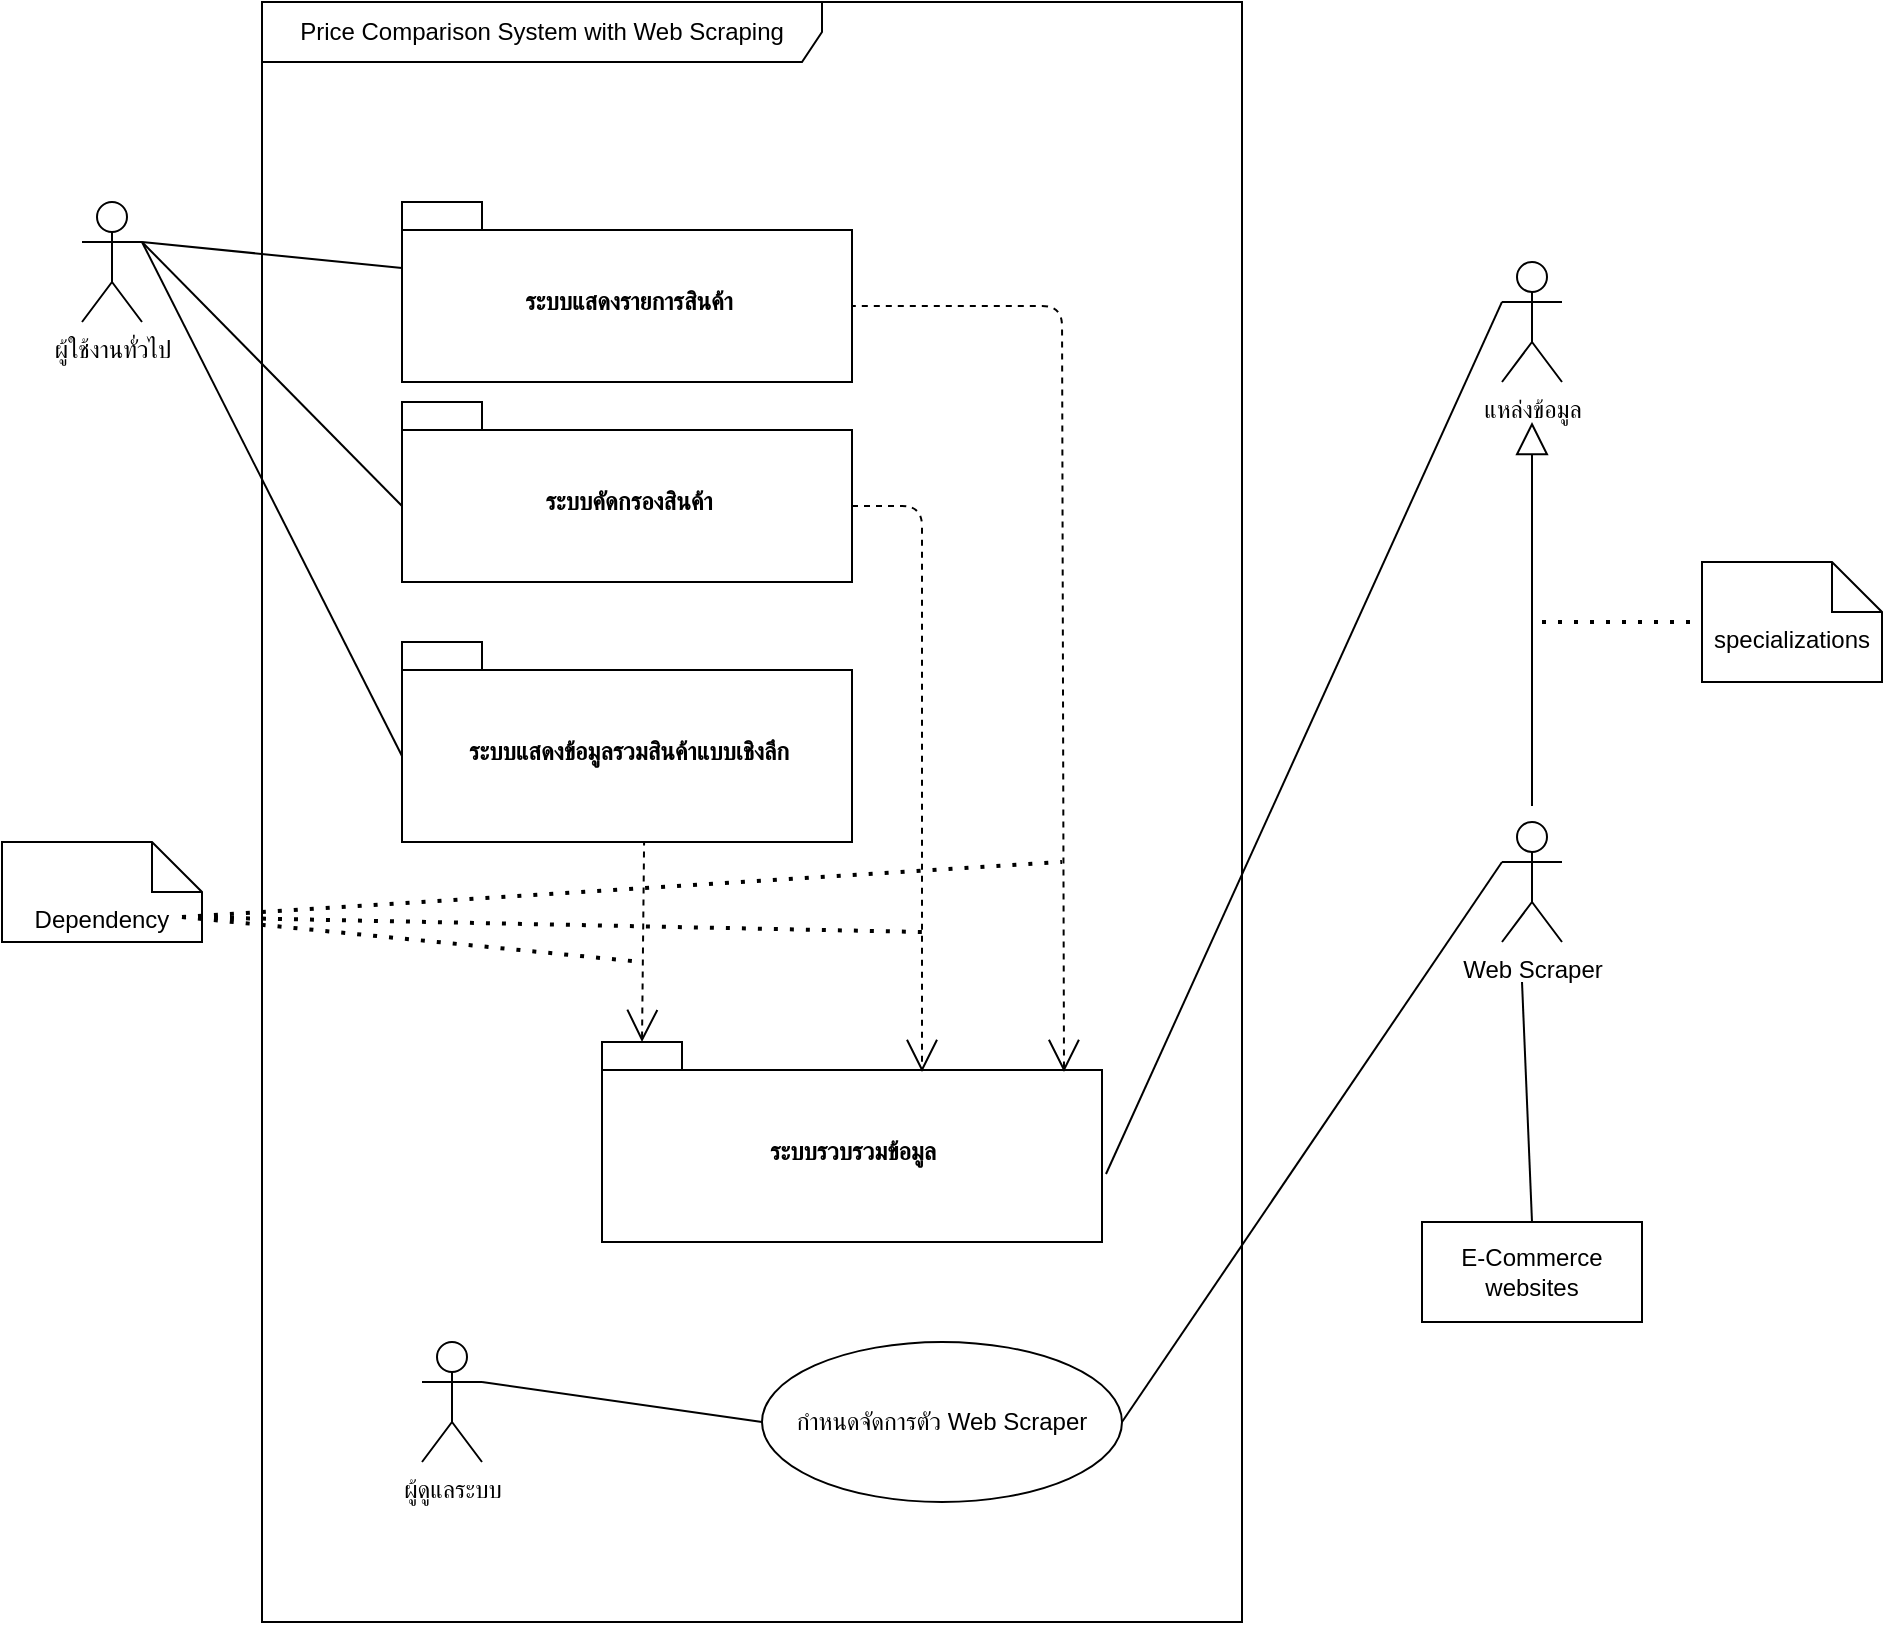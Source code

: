 <mxfile version="15.3.6" type="github">
  <diagram id="p0Sswh1wCOy0EvHFWE1C" name="Page-1">
    <mxGraphModel dx="1662" dy="794" grid="1" gridSize="10" guides="1" tooltips="1" connect="1" arrows="1" fold="1" page="1" pageScale="1" pageWidth="827" pageHeight="1169" math="0" shadow="0">
      <root>
        <mxCell id="0" />
        <mxCell id="1" parent="0" />
        <mxCell id="cj-hPwlbrHodN3N8FsVO-4" value="Price Comparison System with Web Scraping" style="shape=umlFrame;whiteSpace=wrap;html=1;hachureGap=4;pointerEvents=0;width=280;height=30;" parent="1" vertex="1">
          <mxGeometry x="150" y="10" width="490" height="810" as="geometry" />
        </mxCell>
        <mxCell id="cj-hPwlbrHodN3N8FsVO-1" value="ผู้ใช้งานทั่วไป" style="shape=umlActor;verticalLabelPosition=bottom;verticalAlign=top;html=1;outlineConnect=0;hachureGap=4;pointerEvents=0;" parent="1" vertex="1">
          <mxGeometry x="60" y="110" width="30" height="60" as="geometry" />
        </mxCell>
        <mxCell id="cj-hPwlbrHodN3N8FsVO-3" value="ระบบแสดงรายการสินค้า" style="shape=folder;fontStyle=1;spacingTop=10;tabWidth=40;tabHeight=14;tabPosition=left;html=1;hachureGap=4;pointerEvents=0;" parent="1" vertex="1">
          <mxGeometry x="220" y="110" width="225" height="90" as="geometry" />
        </mxCell>
        <mxCell id="Q_QUAt-K6iGTTHn7CNDI-12" value="" style="endArrow=none;html=1;startSize=14;endSize=14;sourcePerimeterSpacing=8;targetPerimeterSpacing=8;entryX=0;entryY=0;entryDx=0;entryDy=33;entryPerimeter=0;exitX=1;exitY=0.333;exitDx=0;exitDy=0;exitPerimeter=0;" edge="1" parent="1" source="cj-hPwlbrHodN3N8FsVO-1" target="cj-hPwlbrHodN3N8FsVO-3">
          <mxGeometry width="50" height="50" relative="1" as="geometry">
            <mxPoint x="80" y="130" as="sourcePoint" />
            <mxPoint x="410" y="260" as="targetPoint" />
          </mxGeometry>
        </mxCell>
        <mxCell id="Q_QUAt-K6iGTTHn7CNDI-13" value="ระบบคัดกรองสินค้า" style="shape=folder;fontStyle=1;spacingTop=10;tabWidth=40;tabHeight=14;tabPosition=left;html=1;hachureGap=4;pointerEvents=0;" vertex="1" parent="1">
          <mxGeometry x="220" y="210" width="225" height="90" as="geometry" />
        </mxCell>
        <mxCell id="Q_QUAt-K6iGTTHn7CNDI-14" value="ระบบแสดงข้อมูลรวมสินค้าแบบเชิงลึก" style="shape=folder;fontStyle=1;spacingTop=10;tabWidth=40;tabHeight=14;tabPosition=left;html=1;hachureGap=4;pointerEvents=0;" vertex="1" parent="1">
          <mxGeometry x="220" y="330" width="225" height="100" as="geometry" />
        </mxCell>
        <mxCell id="Q_QUAt-K6iGTTHn7CNDI-15" value="" style="endArrow=none;html=1;startSize=14;endSize=14;sourcePerimeterSpacing=8;targetPerimeterSpacing=8;entryX=1;entryY=0.333;entryDx=0;entryDy=0;entryPerimeter=0;exitX=0;exitY=0;exitDx=0;exitDy=52;exitPerimeter=0;" edge="1" parent="1" source="Q_QUAt-K6iGTTHn7CNDI-13" target="cj-hPwlbrHodN3N8FsVO-1">
          <mxGeometry width="50" height="50" relative="1" as="geometry">
            <mxPoint x="150" y="240" as="sourcePoint" />
            <mxPoint x="200" y="190" as="targetPoint" />
          </mxGeometry>
        </mxCell>
        <mxCell id="Q_QUAt-K6iGTTHn7CNDI-17" value="" style="endArrow=none;html=1;startSize=14;endSize=14;sourcePerimeterSpacing=8;targetPerimeterSpacing=8;entryX=1;entryY=0.333;entryDx=0;entryDy=0;entryPerimeter=0;exitX=0;exitY=0;exitDx=0;exitDy=57;exitPerimeter=0;" edge="1" parent="1" source="Q_QUAt-K6iGTTHn7CNDI-14" target="cj-hPwlbrHodN3N8FsVO-1">
          <mxGeometry width="50" height="50" relative="1" as="geometry">
            <mxPoint x="90" y="280" as="sourcePoint" />
            <mxPoint x="140" y="230" as="targetPoint" />
          </mxGeometry>
        </mxCell>
        <mxCell id="Q_QUAt-K6iGTTHn7CNDI-33" value="" style="edgeStyle=none;curved=1;rounded=0;orthogonalLoop=1;jettySize=auto;html=1;endArrow=none;endFill=0;startSize=14;endSize=14;sourcePerimeterSpacing=8;targetPerimeterSpacing=8;strokeColor=default;startArrow=block;startFill=0;" edge="1" parent="1" target="Q_QUAt-K6iGTTHn7CNDI-32">
          <mxGeometry relative="1" as="geometry">
            <mxPoint x="785" y="220" as="sourcePoint" />
          </mxGeometry>
        </mxCell>
        <mxCell id="Q_QUAt-K6iGTTHn7CNDI-20" value="แหล่งข้อมูล" style="shape=umlActor;verticalLabelPosition=bottom;verticalAlign=top;html=1;hachureGap=4;pointerEvents=0;" vertex="1" parent="1">
          <mxGeometry x="770" y="140" width="30" height="60" as="geometry" />
        </mxCell>
        <mxCell id="Q_QUAt-K6iGTTHn7CNDI-32" value="Web Scraper" style="shape=umlActor;verticalLabelPosition=bottom;verticalAlign=top;html=1;hachureGap=4;pointerEvents=0;" vertex="1" parent="1">
          <mxGeometry x="770" y="420" width="30" height="60" as="geometry" />
        </mxCell>
        <mxCell id="Q_QUAt-K6iGTTHn7CNDI-34" value="ระบบรวบรวมข้อมูล" style="shape=folder;fontStyle=1;spacingTop=10;tabWidth=40;tabHeight=14;tabPosition=left;html=1;hachureGap=4;pointerEvents=0;" vertex="1" parent="1">
          <mxGeometry x="320" y="530" width="250" height="100" as="geometry" />
        </mxCell>
        <mxCell id="Q_QUAt-K6iGTTHn7CNDI-35" value="" style="endArrow=none;html=1;startSize=14;endSize=14;sourcePerimeterSpacing=8;targetPerimeterSpacing=8;strokeColor=default;entryX=0;entryY=0.333;entryDx=0;entryDy=0;entryPerimeter=0;exitX=1.008;exitY=0.66;exitDx=0;exitDy=0;exitPerimeter=0;" edge="1" parent="1" source="Q_QUAt-K6iGTTHn7CNDI-34" target="Q_QUAt-K6iGTTHn7CNDI-20">
          <mxGeometry width="50" height="50" relative="1" as="geometry">
            <mxPoint x="630" y="280" as="sourcePoint" />
            <mxPoint x="660" y="170" as="targetPoint" />
          </mxGeometry>
        </mxCell>
        <mxCell id="Q_QUAt-K6iGTTHn7CNDI-40" value="" style="endArrow=none;dashed=1;html=1;startSize=14;endSize=14;sourcePerimeterSpacing=8;targetPerimeterSpacing=8;strokeColor=default;entryX=0.538;entryY=1;entryDx=0;entryDy=0;entryPerimeter=0;endFill=0;startArrow=open;startFill=0;exitX=0;exitY=0;exitDx=20;exitDy=0;exitPerimeter=0;" edge="1" parent="1" source="Q_QUAt-K6iGTTHn7CNDI-34" target="Q_QUAt-K6iGTTHn7CNDI-14">
          <mxGeometry width="50" height="50" relative="1" as="geometry">
            <mxPoint x="330" y="490" as="sourcePoint" />
            <mxPoint x="380" y="440" as="targetPoint" />
          </mxGeometry>
        </mxCell>
        <mxCell id="Q_QUAt-K6iGTTHn7CNDI-42" value="" style="endArrow=open;dashed=1;html=1;startSize=14;endSize=14;sourcePerimeterSpacing=8;targetPerimeterSpacing=8;strokeColor=default;exitX=0;exitY=0;exitDx=225;exitDy=52;exitPerimeter=0;entryX=0.64;entryY=0.15;entryDx=0;entryDy=0;entryPerimeter=0;startArrow=none;startFill=0;endFill=0;" edge="1" parent="1" source="Q_QUAt-K6iGTTHn7CNDI-13" target="Q_QUAt-K6iGTTHn7CNDI-34">
          <mxGeometry width="50" height="50" relative="1" as="geometry">
            <mxPoint x="460" y="280" as="sourcePoint" />
            <mxPoint x="510" y="230" as="targetPoint" />
            <Array as="points">
              <mxPoint x="480" y="262" />
            </Array>
          </mxGeometry>
        </mxCell>
        <mxCell id="Q_QUAt-K6iGTTHn7CNDI-43" value="" style="endArrow=none;dashed=1;html=1;startSize=14;endSize=14;sourcePerimeterSpacing=8;targetPerimeterSpacing=8;strokeColor=default;startArrow=open;startFill=0;entryX=0;entryY=0;entryDx=225;entryDy=52;entryPerimeter=0;exitX=0.924;exitY=0.15;exitDx=0;exitDy=0;exitPerimeter=0;" edge="1" parent="1" source="Q_QUAt-K6iGTTHn7CNDI-34" target="cj-hPwlbrHodN3N8FsVO-3">
          <mxGeometry width="50" height="50" relative="1" as="geometry">
            <mxPoint x="520" y="270" as="sourcePoint" />
            <mxPoint x="540" y="160" as="targetPoint" />
            <Array as="points">
              <mxPoint x="550" y="162" />
            </Array>
          </mxGeometry>
        </mxCell>
        <mxCell id="Q_QUAt-K6iGTTHn7CNDI-46" value="Dependency" style="shape=note2;boundedLbl=1;whiteSpace=wrap;html=1;size=25;verticalAlign=top;align=center;hachureGap=4;pointerEvents=0;" vertex="1" parent="1">
          <mxGeometry x="20" y="430" width="100" height="50" as="geometry" />
        </mxCell>
        <mxCell id="Q_QUAt-K6iGTTHn7CNDI-49" value="" style="endArrow=none;dashed=1;html=1;dashPattern=1 3;strokeWidth=2;startSize=14;endSize=14;sourcePerimeterSpacing=8;targetPerimeterSpacing=8;exitX=0;exitY=0;exitDx=90;exitDy=37.5;exitPerimeter=0;" edge="1" parent="1" source="Q_QUAt-K6iGTTHn7CNDI-46">
          <mxGeometry width="50" height="50" relative="1" as="geometry">
            <mxPoint x="150" y="485" as="sourcePoint" />
            <mxPoint x="340" y="490" as="targetPoint" />
          </mxGeometry>
        </mxCell>
        <mxCell id="Q_QUAt-K6iGTTHn7CNDI-50" value="" style="endArrow=none;dashed=1;html=1;dashPattern=1 3;strokeWidth=2;startSize=14;endSize=14;sourcePerimeterSpacing=8;targetPerimeterSpacing=8;exitX=0;exitY=0;exitDx=90;exitDy=37.5;exitPerimeter=0;" edge="1" parent="1" source="Q_QUAt-K6iGTTHn7CNDI-46">
          <mxGeometry width="50" height="50" relative="1" as="geometry">
            <mxPoint x="140" y="490" as="sourcePoint" />
            <mxPoint x="550" y="440" as="targetPoint" />
          </mxGeometry>
        </mxCell>
        <mxCell id="Q_QUAt-K6iGTTHn7CNDI-51" value="" style="endArrow=none;dashed=1;html=1;dashPattern=1 3;strokeWidth=2;startSize=14;endSize=14;sourcePerimeterSpacing=8;targetPerimeterSpacing=8;exitX=0;exitY=0;exitDx=90;exitDy=37.5;exitPerimeter=0;" edge="1" parent="1" source="Q_QUAt-K6iGTTHn7CNDI-46">
          <mxGeometry width="50" height="50" relative="1" as="geometry">
            <mxPoint x="160" y="480" as="sourcePoint" />
            <mxPoint x="480" y="475" as="targetPoint" />
          </mxGeometry>
        </mxCell>
        <mxCell id="Q_QUAt-K6iGTTHn7CNDI-53" value="กำหนดจัดการตัว Web Scraper" style="ellipse;whiteSpace=wrap;html=1;hachureGap=4;pointerEvents=0;" vertex="1" parent="1">
          <mxGeometry x="400" y="680" width="180" height="80" as="geometry" />
        </mxCell>
        <mxCell id="Q_QUAt-K6iGTTHn7CNDI-54" value="ผู้ดูแลระบบ" style="shape=umlActor;verticalLabelPosition=bottom;verticalAlign=top;html=1;outlineConnect=0;hachureGap=4;pointerEvents=0;" vertex="1" parent="1">
          <mxGeometry x="230" y="680" width="30" height="60" as="geometry" />
        </mxCell>
        <mxCell id="Q_QUAt-K6iGTTHn7CNDI-55" value="" style="endArrow=none;html=1;startSize=14;endSize=14;sourcePerimeterSpacing=8;targetPerimeterSpacing=8;strokeColor=default;exitX=1;exitY=0.333;exitDx=0;exitDy=0;exitPerimeter=0;entryX=0;entryY=0.5;entryDx=0;entryDy=0;" edge="1" parent="1" source="Q_QUAt-K6iGTTHn7CNDI-54" target="Q_QUAt-K6iGTTHn7CNDI-53">
          <mxGeometry width="50" height="50" relative="1" as="geometry">
            <mxPoint x="260" y="720" as="sourcePoint" />
            <mxPoint x="310" y="670" as="targetPoint" />
          </mxGeometry>
        </mxCell>
        <mxCell id="Q_QUAt-K6iGTTHn7CNDI-56" value="" style="endArrow=none;html=1;startSize=14;endSize=14;sourcePerimeterSpacing=8;targetPerimeterSpacing=8;strokeColor=default;entryX=0;entryY=0.333;entryDx=0;entryDy=0;entryPerimeter=0;exitX=1;exitY=0.5;exitDx=0;exitDy=0;" edge="1" parent="1" source="Q_QUAt-K6iGTTHn7CNDI-53" target="Q_QUAt-K6iGTTHn7CNDI-32">
          <mxGeometry width="50" height="50" relative="1" as="geometry">
            <mxPoint x="730" y="740" as="sourcePoint" />
            <mxPoint x="680" y="550" as="targetPoint" />
          </mxGeometry>
        </mxCell>
        <mxCell id="Q_QUAt-K6iGTTHn7CNDI-57" value="specializations" style="shape=note2;boundedLbl=1;whiteSpace=wrap;html=1;size=25;verticalAlign=top;align=center;hachureGap=4;pointerEvents=0;" vertex="1" parent="1">
          <mxGeometry x="870" y="290" width="90" height="60" as="geometry" />
        </mxCell>
        <mxCell id="Q_QUAt-K6iGTTHn7CNDI-64" value="E-Commerce websites" style="rounded=0;whiteSpace=wrap;html=1;hachureGap=4;pointerEvents=0;" vertex="1" parent="1">
          <mxGeometry x="730" y="620" width="110" height="50" as="geometry" />
        </mxCell>
        <mxCell id="Q_QUAt-K6iGTTHn7CNDI-67" value="" style="endArrow=none;dashed=1;html=1;dashPattern=1 3;strokeWidth=2;startSize=14;endSize=14;sourcePerimeterSpacing=8;targetPerimeterSpacing=8;entryX=0;entryY=0.5;entryDx=0;entryDy=0;entryPerimeter=0;" edge="1" parent="1" target="Q_QUAt-K6iGTTHn7CNDI-57">
          <mxGeometry width="50" height="50" relative="1" as="geometry">
            <mxPoint x="790" y="320" as="sourcePoint" />
            <mxPoint x="850" y="290" as="targetPoint" />
          </mxGeometry>
        </mxCell>
        <mxCell id="Q_QUAt-K6iGTTHn7CNDI-71" value="" style="endArrow=none;html=1;startSize=14;endSize=14;sourcePerimeterSpacing=8;targetPerimeterSpacing=8;strokeColor=default;exitX=0.5;exitY=0;exitDx=0;exitDy=0;" edge="1" parent="1" source="Q_QUAt-K6iGTTHn7CNDI-64">
          <mxGeometry width="50" height="50" relative="1" as="geometry">
            <mxPoint x="740" y="605" as="sourcePoint" />
            <mxPoint x="780" y="500" as="targetPoint" />
          </mxGeometry>
        </mxCell>
      </root>
    </mxGraphModel>
  </diagram>
</mxfile>
